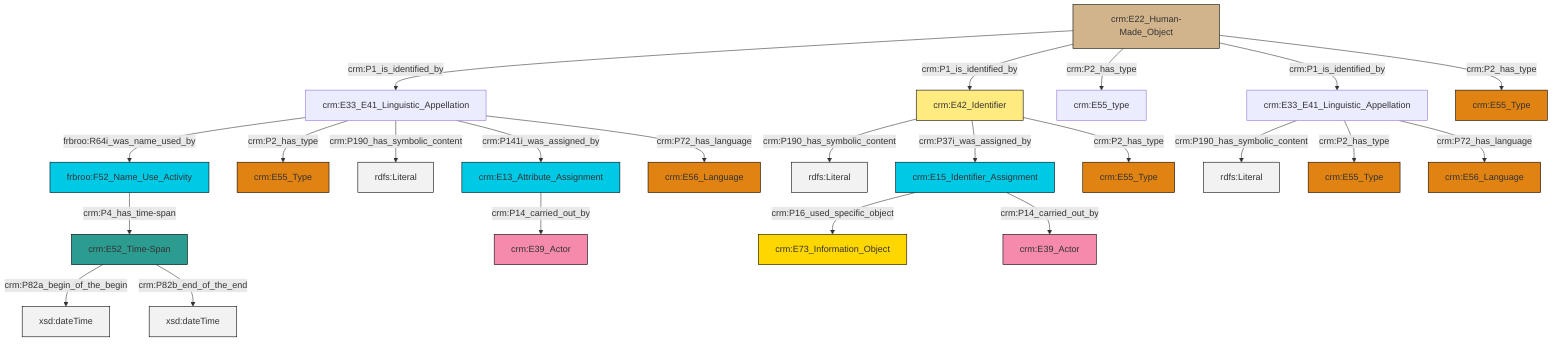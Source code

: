 graph TD
classDef Literal fill:#f2f2f2,stroke:#000000;
classDef CRM_Entity fill:#FFFFFF,stroke:#000000;
classDef Temporal_Entity fill:#00C9E6, stroke:#000000;
classDef Type fill:#E18312, stroke:#000000;
classDef Time-Span fill:#2C9C91, stroke:#000000;
classDef Appellation fill:#FFEB7F, stroke:#000000;
classDef Place fill:#008836, stroke:#000000;
classDef Persistent_Item fill:#B266B2, stroke:#000000;
classDef Conceptual_Object fill:#FFD700, stroke:#000000;
classDef Physical_Thing fill:#D2B48C, stroke:#000000;
classDef Actor fill:#f58aad, stroke:#000000;
classDef PC_Classes fill:#4ce600, stroke:#000000;
classDef Multi fill:#cccccc,stroke:#000000;

4["crm:E42_Identifier"]:::Appellation -->|crm:P190_has_symbolic_content| 5[rdfs:Literal]:::Literal
6["crm:E52_Time-Span"]:::Time-Span -->|crm:P82a_begin_of_the_begin| 7[xsd:dateTime]:::Literal
4["crm:E42_Identifier"]:::Appellation -->|crm:P37i_was_assigned_by| 8["crm:E15_Identifier_Assignment"]:::Temporal_Entity
8["crm:E15_Identifier_Assignment"]:::Temporal_Entity -->|crm:P16_used_specific_object| 9["crm:E73_Information_Object"]:::Conceptual_Object
12["crm:E33_E41_Linguistic_Appellation"]:::Default -->|crm:P190_has_symbolic_content| 13[rdfs:Literal]:::Literal
14["crm:E33_E41_Linguistic_Appellation"]:::Default -->|frbroo:R64i_was_name_used_by| 15["frbroo:F52_Name_Use_Activity"]:::Temporal_Entity
18["crm:E22_Human-Made_Object"]:::Physical_Thing -->|crm:P1_is_identified_by| 14["crm:E33_E41_Linguistic_Appellation"]:::Default
14["crm:E33_E41_Linguistic_Appellation"]:::Default -->|crm:P2_has_type| 20["crm:E55_Type"]:::Type
4["crm:E42_Identifier"]:::Appellation -->|crm:P2_has_type| 21["crm:E55_Type"]:::Type
16["crm:E13_Attribute_Assignment"]:::Temporal_Entity -->|crm:P14_carried_out_by| 10["crm:E39_Actor"]:::Actor
8["crm:E15_Identifier_Assignment"]:::Temporal_Entity -->|crm:P14_carried_out_by| 23["crm:E39_Actor"]:::Actor
18["crm:E22_Human-Made_Object"]:::Physical_Thing -->|crm:P1_is_identified_by| 4["crm:E42_Identifier"]:::Appellation
12["crm:E33_E41_Linguistic_Appellation"]:::Default -->|crm:P2_has_type| 2["crm:E55_Type"]:::Type
18["crm:E22_Human-Made_Object"]:::Physical_Thing -->|crm:P2_has_type| 29["crm:E55_type"]:::Default
14["crm:E33_E41_Linguistic_Appellation"]:::Default -->|crm:P190_has_symbolic_content| 30[rdfs:Literal]:::Literal
15["frbroo:F52_Name_Use_Activity"]:::Temporal_Entity -->|crm:P4_has_time-span| 6["crm:E52_Time-Span"]:::Time-Span
14["crm:E33_E41_Linguistic_Appellation"]:::Default -->|crm:P141i_was_assigned_by| 16["crm:E13_Attribute_Assignment"]:::Temporal_Entity
12["crm:E33_E41_Linguistic_Appellation"]:::Default -->|crm:P72_has_language| 0["crm:E56_Language"]:::Type
6["crm:E52_Time-Span"]:::Time-Span -->|crm:P82b_end_of_the_end| 40[xsd:dateTime]:::Literal
18["crm:E22_Human-Made_Object"]:::Physical_Thing -->|crm:P1_is_identified_by| 12["crm:E33_E41_Linguistic_Appellation"]:::Default
18["crm:E22_Human-Made_Object"]:::Physical_Thing -->|crm:P2_has_type| 25["crm:E55_Type"]:::Type
14["crm:E33_E41_Linguistic_Appellation"]:::Default -->|crm:P72_has_language| 35["crm:E56_Language"]:::Type